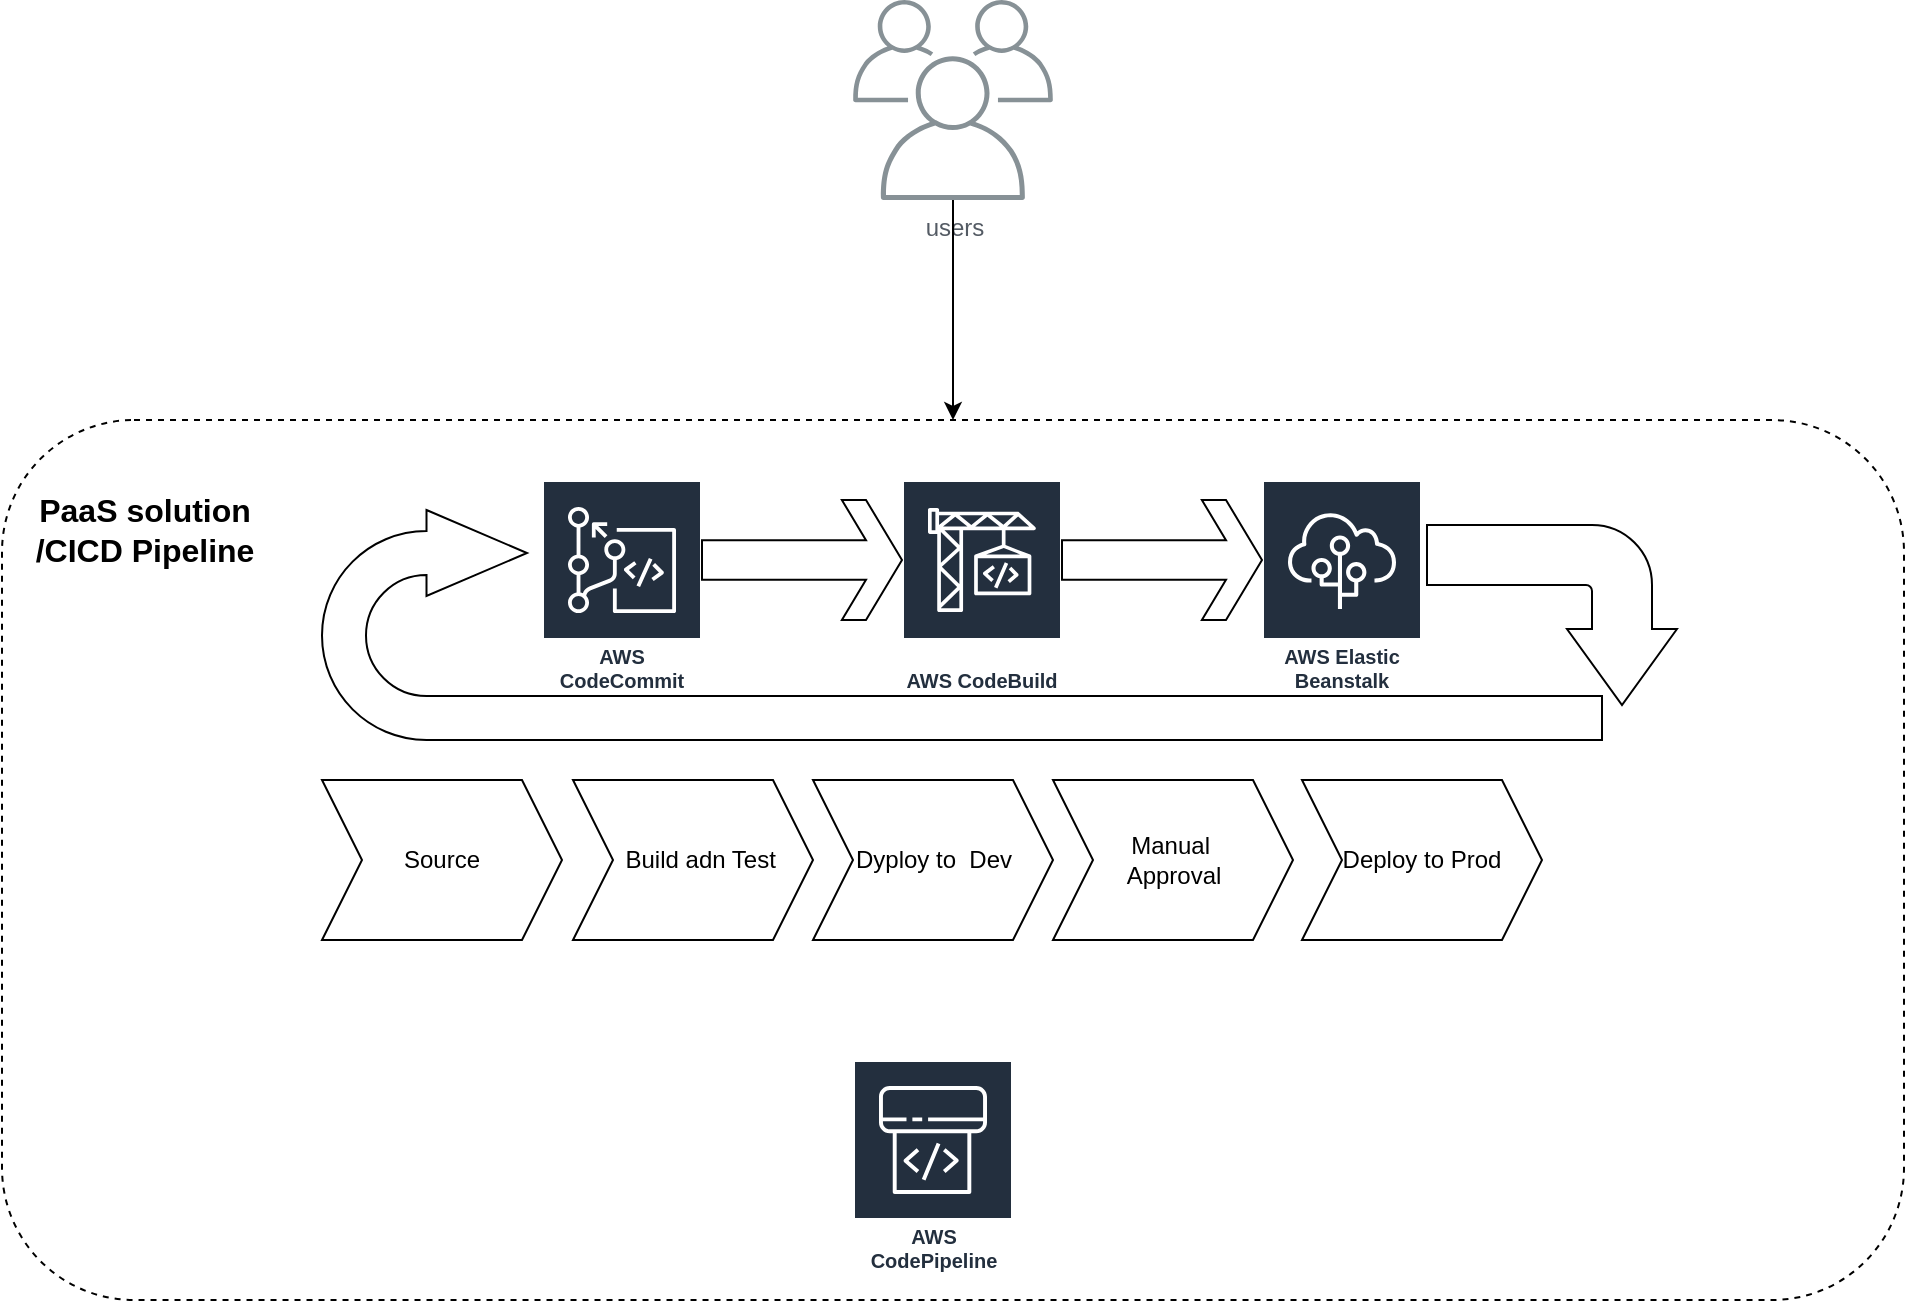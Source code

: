 <mxfile version="16.5.1" type="device"><diagram id="CKUHX-BAWvYCMTh4_PTB" name="Page-1"><mxGraphModel dx="1543" dy="1025" grid="1" gridSize="10" guides="1" tooltips="1" connect="1" arrows="1" fold="1" page="1" pageScale="1" pageWidth="850" pageHeight="1100" math="0" shadow="0"><root><mxCell id="0"/><mxCell id="1" parent="0"/><mxCell id="dLYBW8yyHahQm8RmzRQ4-2" value="" style="rounded=1;whiteSpace=wrap;html=1;dashed=1;" parent="1" vertex="1"><mxGeometry x="30" y="270" width="951" height="440" as="geometry"/></mxCell><mxCell id="dLYBW8yyHahQm8RmzRQ4-3" value="AWS Elastic Beanstalk" style="sketch=0;outlineConnect=0;fontColor=#232F3E;gradientColor=none;strokeColor=#ffffff;fillColor=#232F3E;dashed=0;verticalLabelPosition=middle;verticalAlign=bottom;align=center;html=1;whiteSpace=wrap;fontSize=10;fontStyle=1;spacing=3;shape=mxgraph.aws4.productIcon;prIcon=mxgraph.aws4.elastic_beanstalk;" parent="1" vertex="1"><mxGeometry x="660" y="300" width="80" height="110" as="geometry"/></mxCell><mxCell id="dLYBW8yyHahQm8RmzRQ4-4" value="AWS CodeCommit" style="sketch=0;outlineConnect=0;fontColor=#232F3E;gradientColor=none;strokeColor=#ffffff;fillColor=#232F3E;dashed=0;verticalLabelPosition=middle;verticalAlign=bottom;align=center;html=1;whiteSpace=wrap;fontSize=10;fontStyle=1;spacing=3;shape=mxgraph.aws4.productIcon;prIcon=mxgraph.aws4.codecommit;fontFamily=Helvetica;" parent="1" vertex="1"><mxGeometry x="300" y="300" width="80" height="110" as="geometry"/></mxCell><mxCell id="dLYBW8yyHahQm8RmzRQ4-5" value="AWS CodePipeline" style="sketch=0;outlineConnect=0;fontColor=#232F3E;gradientColor=none;strokeColor=#ffffff;fillColor=#232F3E;dashed=0;verticalLabelPosition=middle;verticalAlign=bottom;align=center;html=1;whiteSpace=wrap;fontSize=10;fontStyle=1;spacing=3;shape=mxgraph.aws4.productIcon;prIcon=mxgraph.aws4.codepipeline;fontFamily=Helvetica;" parent="1" vertex="1"><mxGeometry x="455.5" y="590" width="80" height="110" as="geometry"/></mxCell><mxCell id="dLYBW8yyHahQm8RmzRQ4-6" value="AWS CodeBuild" style="sketch=0;outlineConnect=0;fontColor=#232F3E;gradientColor=none;strokeColor=#ffffff;fillColor=#232F3E;dashed=0;verticalLabelPosition=middle;verticalAlign=bottom;align=center;html=1;whiteSpace=wrap;fontSize=10;fontStyle=1;spacing=3;shape=mxgraph.aws4.productIcon;prIcon=mxgraph.aws4.codebuild;fontFamily=Helvetica;" parent="1" vertex="1"><mxGeometry x="480" y="300" width="80" height="110" as="geometry"/></mxCell><mxCell id="dLYBW8yyHahQm8RmzRQ4-7" value="&lt;b style=&quot;font-size: 16px&quot;&gt;&lt;font style=&quot;font-size: 16px&quot;&gt;PaaS solution&lt;br&gt;/CICD Pipeline&lt;/font&gt;&lt;/b&gt;" style="text;html=1;align=center;verticalAlign=middle;resizable=0;points=[];autosize=1;strokeColor=none;fillColor=none;fontFamily=Helvetica;fontSize=16;" parent="1" vertex="1"><mxGeometry x="40.5" y="305" width="120" height="40" as="geometry"/></mxCell><mxCell id="dLYBW8yyHahQm8RmzRQ4-8" value="users" style="sketch=0;outlineConnect=0;gradientColor=none;fontColor=#545B64;strokeColor=none;fillColor=#879196;dashed=0;verticalLabelPosition=bottom;verticalAlign=top;align=center;html=1;fontSize=12;fontStyle=0;aspect=fixed;shape=mxgraph.aws4.illustration_users;pointerEvents=1" parent="1" vertex="1"><mxGeometry x="455.5" y="60" width="100" height="100" as="geometry"/></mxCell><mxCell id="dLYBW8yyHahQm8RmzRQ4-10" value="" style="endArrow=classic;html=1;rounded=0;entryX=0.5;entryY=0;entryDx=0;entryDy=0;" parent="1" source="dLYBW8yyHahQm8RmzRQ4-8" target="dLYBW8yyHahQm8RmzRQ4-2" edge="1"><mxGeometry width="50" height="50" relative="1" as="geometry"><mxPoint x="400" y="350" as="sourcePoint"/><mxPoint x="450" y="300" as="targetPoint"/></mxGeometry></mxCell><mxCell id="dLYBW8yyHahQm8RmzRQ4-11" value="" style="html=1;shadow=0;dashed=0;align=center;verticalAlign=middle;shape=mxgraph.arrows2.uTurnArrow;dy=11;arrowHead=43;dx2=50.25;" parent="1" vertex="1"><mxGeometry x="190" y="315" width="640" height="115" as="geometry"/></mxCell><mxCell id="dLYBW8yyHahQm8RmzRQ4-12" value="" style="html=1;shadow=0;dashed=0;align=center;verticalAlign=middle;shape=mxgraph.arrows2.bendArrow;dy=15;dx=38;notch=0;arrowHead=55;rounded=1;rotation=90;" parent="1" vertex="1"><mxGeometry x="760" y="305" width="90" height="125" as="geometry"/></mxCell><mxCell id="dLYBW8yyHahQm8RmzRQ4-15" value="" style="html=1;shadow=0;dashed=0;align=center;verticalAlign=middle;shape=mxgraph.arrows2.sharpArrow;dy1=0.67;dx1=18;dx2=18;notch=0;" parent="1" vertex="1"><mxGeometry x="560" y="310" width="100" height="60" as="geometry"/></mxCell><mxCell id="dLYBW8yyHahQm8RmzRQ4-17" value="" style="html=1;shadow=0;dashed=0;align=center;verticalAlign=middle;shape=mxgraph.arrows2.sharpArrow;dy1=0.67;dx1=18;dx2=18;notch=0;" parent="1" vertex="1"><mxGeometry x="380" y="310" width="100" height="60" as="geometry"/></mxCell><mxCell id="c2a-p-JxCyOze1w7oDC6-1" value="Source" style="shape=step;perimeter=stepPerimeter;whiteSpace=wrap;html=1;fixedSize=1;" vertex="1" parent="1"><mxGeometry x="190" y="450" width="120" height="80" as="geometry"/></mxCell><mxCell id="c2a-p-JxCyOze1w7oDC6-4" value="Dyploy to&amp;nbsp; Dev" style="shape=step;perimeter=stepPerimeter;whiteSpace=wrap;html=1;fixedSize=1;" vertex="1" parent="1"><mxGeometry x="435.5" y="450" width="120" height="80" as="geometry"/></mxCell><mxCell id="c2a-p-JxCyOze1w7oDC6-5" value="Manual&amp;nbsp; &lt;br&gt;Approval" style="shape=step;perimeter=stepPerimeter;whiteSpace=wrap;html=1;fixedSize=1;" vertex="1" parent="1"><mxGeometry x="555.5" y="450" width="120" height="80" as="geometry"/></mxCell><mxCell id="c2a-p-JxCyOze1w7oDC6-6" value="Deploy to Prod" style="shape=step;perimeter=stepPerimeter;whiteSpace=wrap;html=1;fixedSize=1;" vertex="1" parent="1"><mxGeometry x="680" y="450" width="120" height="80" as="geometry"/></mxCell><mxCell id="c2a-p-JxCyOze1w7oDC6-7" value="&amp;nbsp; Build adn Test" style="shape=step;perimeter=stepPerimeter;whiteSpace=wrap;html=1;fixedSize=1;" vertex="1" parent="1"><mxGeometry x="315.5" y="450" width="120" height="80" as="geometry"/></mxCell></root></mxGraphModel></diagram></mxfile>